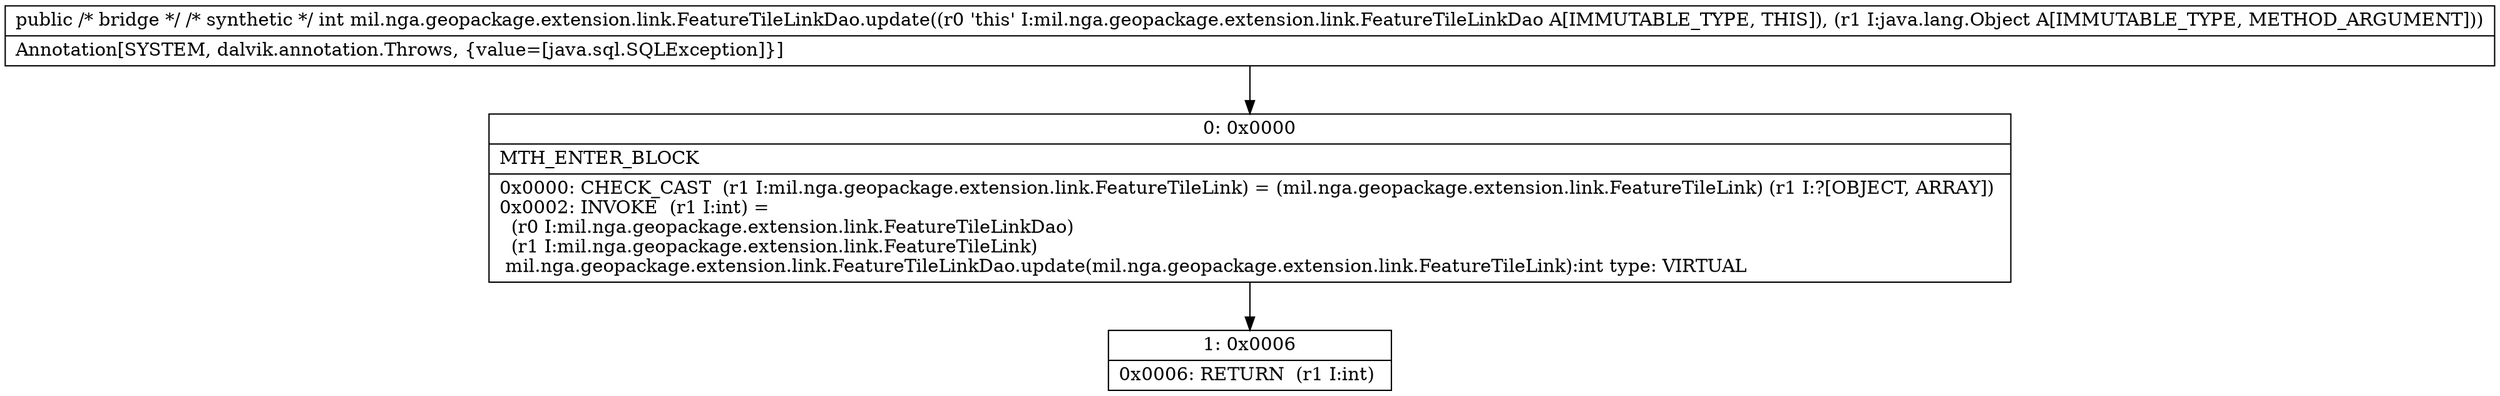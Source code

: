 digraph "CFG formil.nga.geopackage.extension.link.FeatureTileLinkDao.update(Ljava\/lang\/Object;)I" {
Node_0 [shape=record,label="{0\:\ 0x0000|MTH_ENTER_BLOCK\l|0x0000: CHECK_CAST  (r1 I:mil.nga.geopackage.extension.link.FeatureTileLink) = (mil.nga.geopackage.extension.link.FeatureTileLink) (r1 I:?[OBJECT, ARRAY]) \l0x0002: INVOKE  (r1 I:int) = \l  (r0 I:mil.nga.geopackage.extension.link.FeatureTileLinkDao)\l  (r1 I:mil.nga.geopackage.extension.link.FeatureTileLink)\l mil.nga.geopackage.extension.link.FeatureTileLinkDao.update(mil.nga.geopackage.extension.link.FeatureTileLink):int type: VIRTUAL \l}"];
Node_1 [shape=record,label="{1\:\ 0x0006|0x0006: RETURN  (r1 I:int) \l}"];
MethodNode[shape=record,label="{public \/* bridge *\/ \/* synthetic *\/ int mil.nga.geopackage.extension.link.FeatureTileLinkDao.update((r0 'this' I:mil.nga.geopackage.extension.link.FeatureTileLinkDao A[IMMUTABLE_TYPE, THIS]), (r1 I:java.lang.Object A[IMMUTABLE_TYPE, METHOD_ARGUMENT]))  | Annotation[SYSTEM, dalvik.annotation.Throws, \{value=[java.sql.SQLException]\}]\l}"];
MethodNode -> Node_0;
Node_0 -> Node_1;
}

